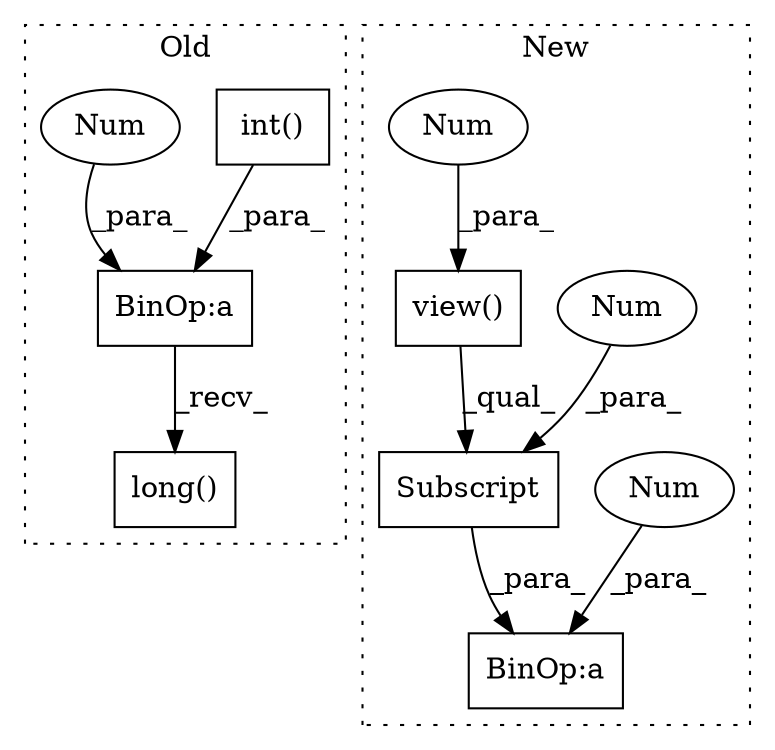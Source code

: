 digraph G {
subgraph cluster0 {
1 [label="int()" a="75" s="2576" l="14" shape="box"];
5 [label="BinOp:a" a="82" s="2590" l="3" shape="box"];
7 [label="long()" a="75" s="2575" l="27" shape="box"];
10 [label="Num" a="76" s="2593" l="1" shape="ellipse"];
label = "Old";
style="dotted";
}
subgraph cluster1 {
2 [label="Subscript" a="63" s="2575,0" l="20,0" shape="box"];
3 [label="BinOp:a" a="82" s="2595" l="3" shape="box"];
4 [label="Num" a="76" s="2598" l="1" shape="ellipse"];
6 [label="view()" a="75" s="2575,2591" l="14,1" shape="box"];
8 [label="Num" a="76" s="2593" l="1" shape="ellipse"];
9 [label="Num" a="76" s="2589" l="2" shape="ellipse"];
label = "New";
style="dotted";
}
1 -> 5 [label="_para_"];
2 -> 3 [label="_para_"];
4 -> 3 [label="_para_"];
5 -> 7 [label="_recv_"];
6 -> 2 [label="_qual_"];
8 -> 2 [label="_para_"];
9 -> 6 [label="_para_"];
10 -> 5 [label="_para_"];
}